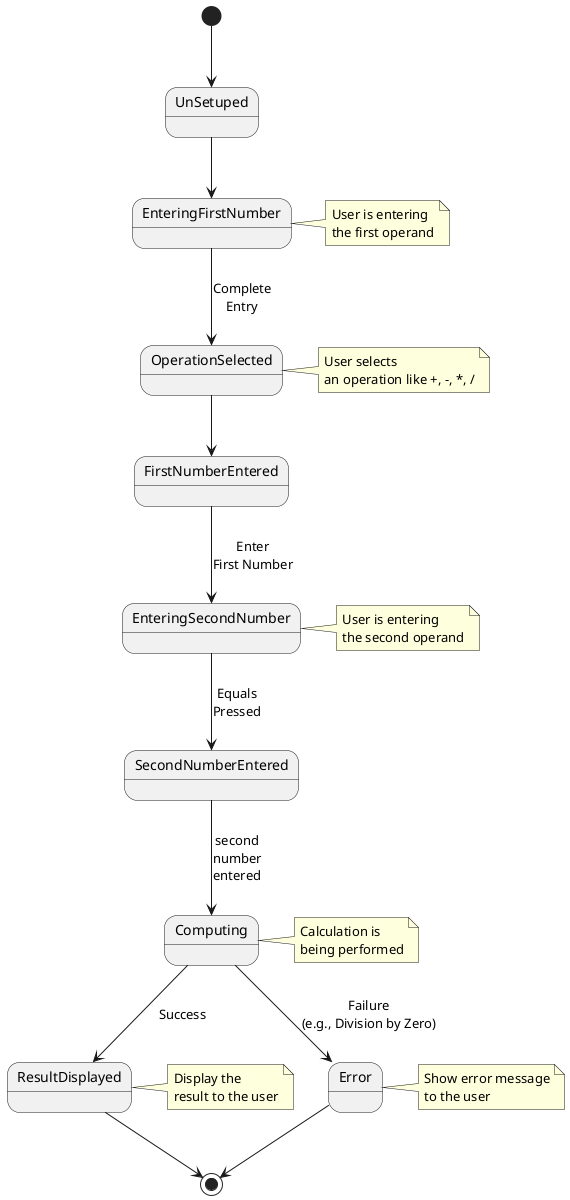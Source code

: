 @startuml
[*] --> UnSetuped
UnSetuped --> EnteringFirstNumber
EnteringFirstNumber --> OperationSelected : Complete\nEntry
OperationSelected --> FirstNumberEntered
FirstNumberEntered --> EnteringSecondNumber : Enter\nFirst Number
EnteringSecondNumber --> SecondNumberEntered : Equals\nPressed
SecondNumberEntered --> Computing : second\nnumber\nentered 
Computing --> ResultDisplayed : Success
Computing --> Error : Failure\n(e.g., Division by Zero)
ResultDisplayed --> [*]
Error --> [*]

note right of OperationSelected : User selects\nan operation like +, -, *, /
note right of EnteringFirstNumber : User is entering\nthe first operand
note right of EnteringSecondNumber : User is entering\nthe second operand
note right of Computing : Calculation is\nbeing performed
note right of ResultDisplayed : Display the\nresult to the user
note right of Error : Show error message\nto the user
@enduml